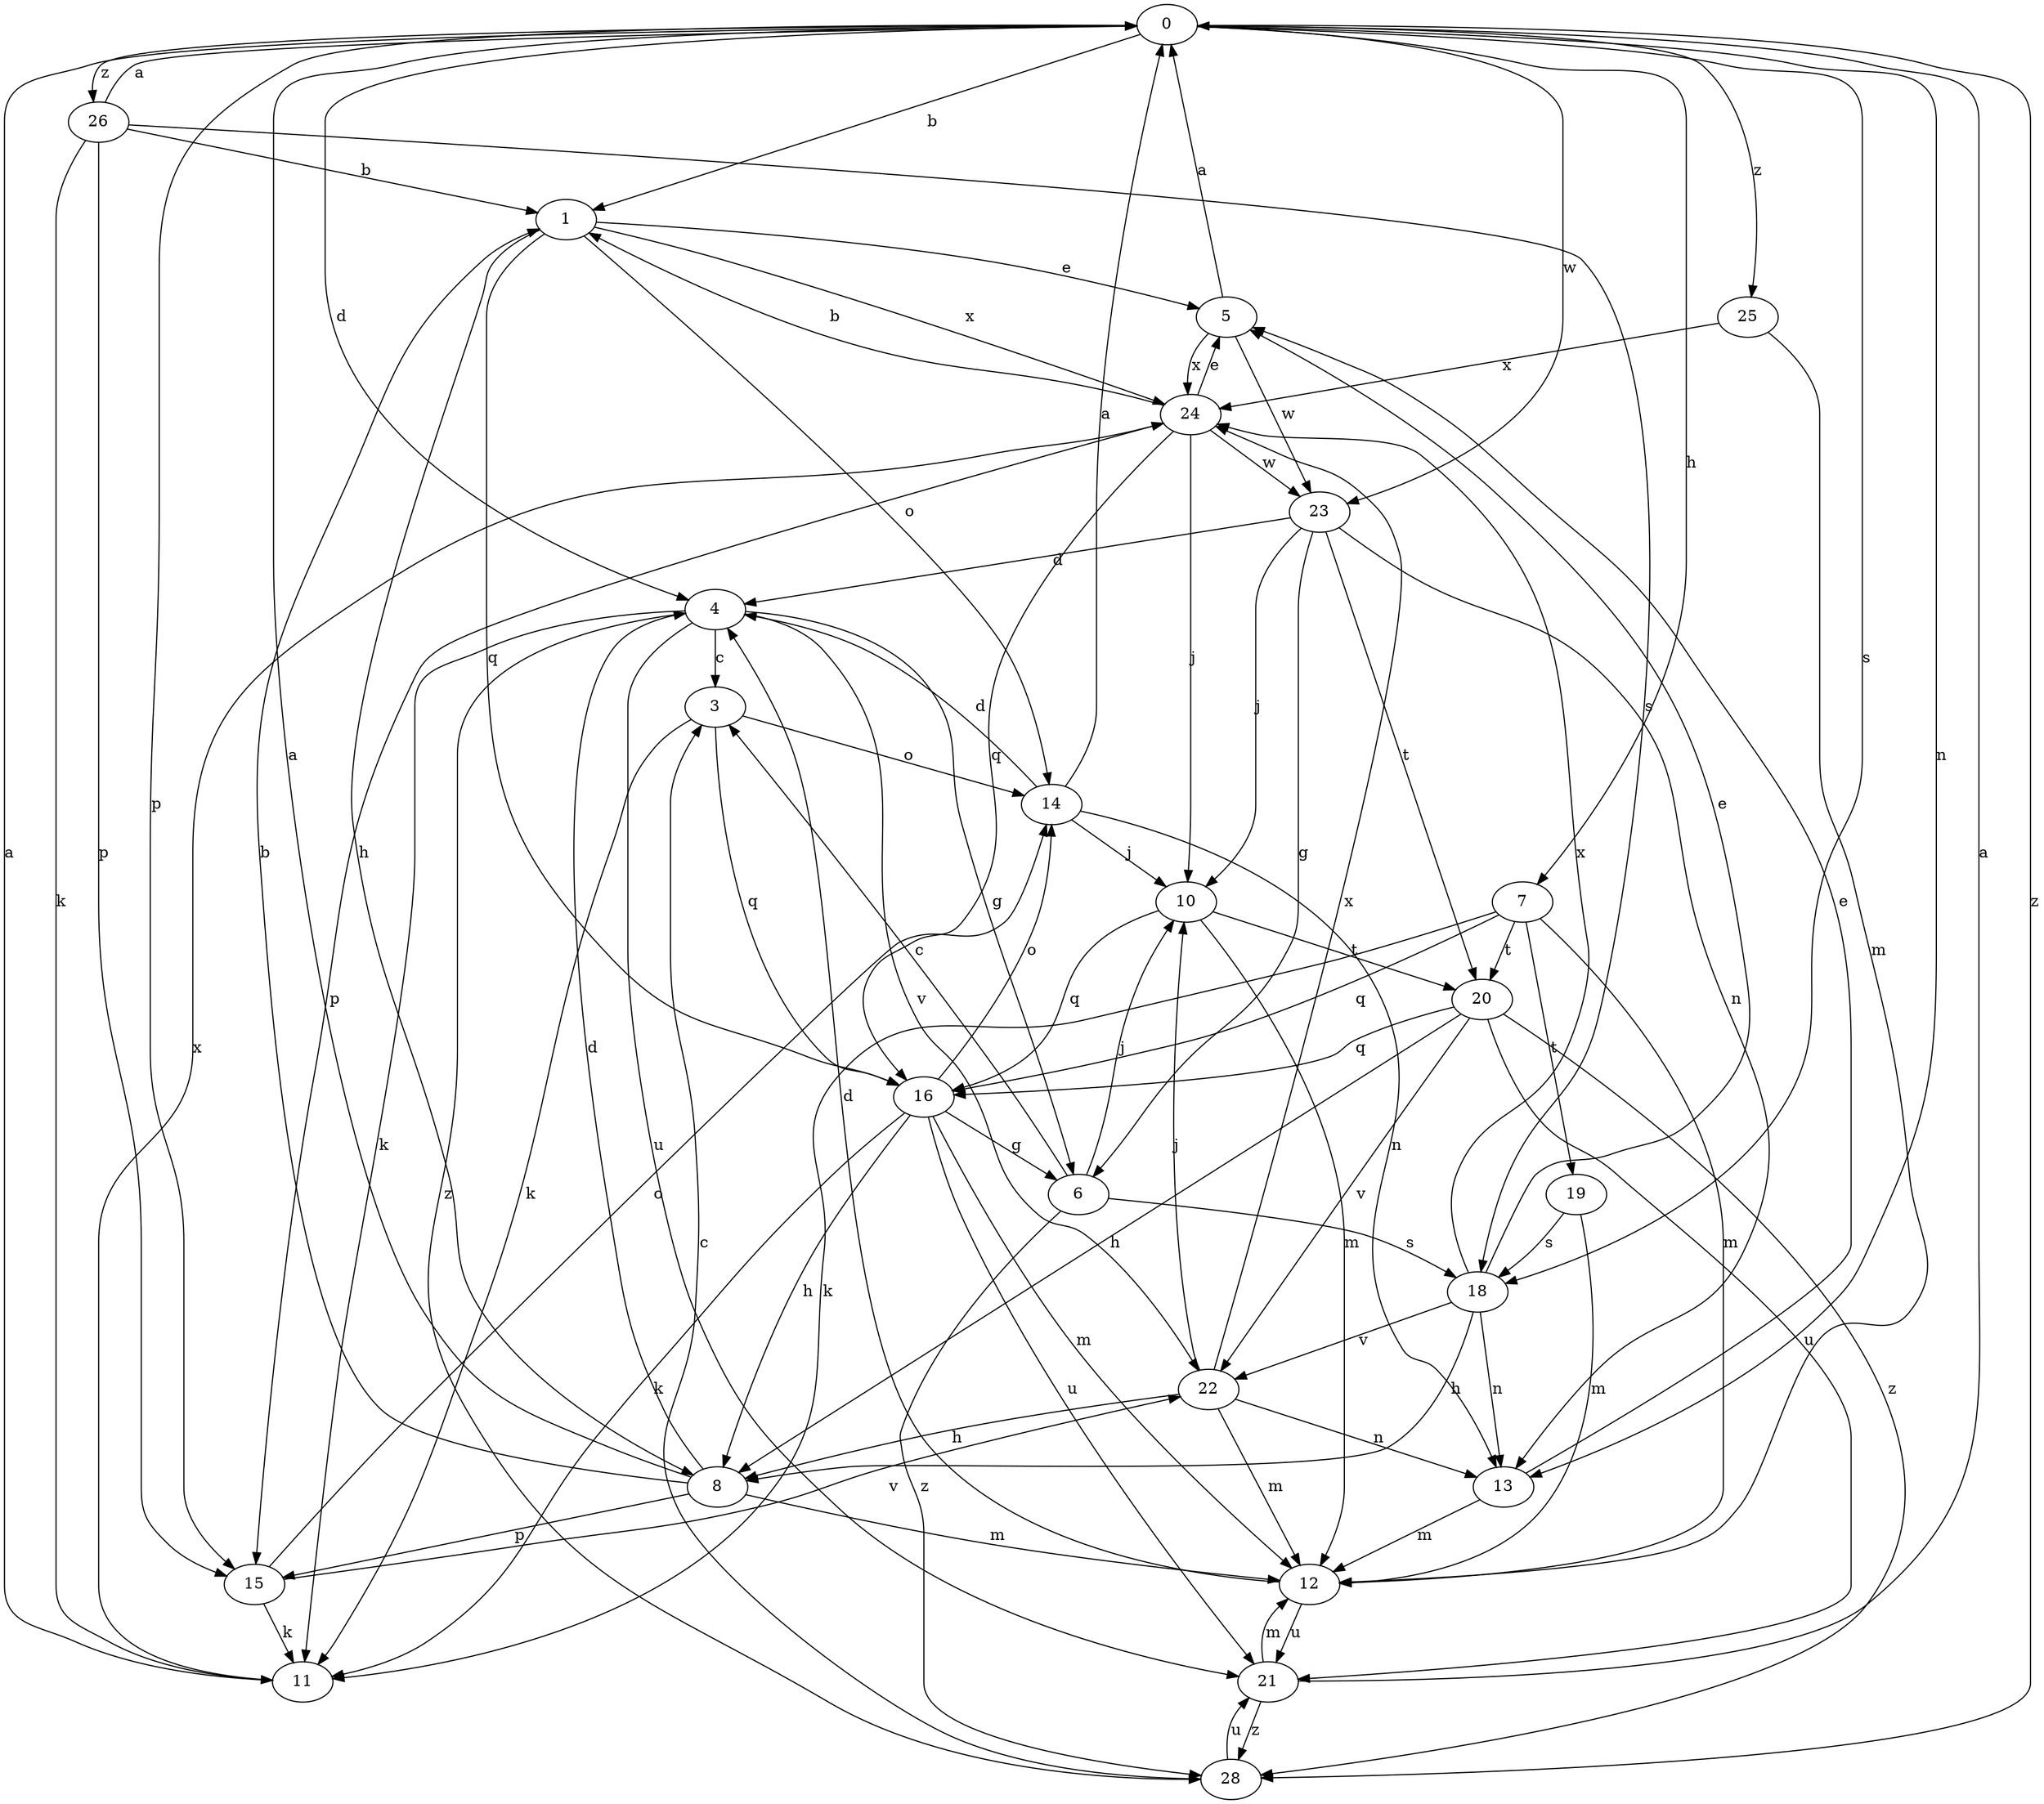 strict digraph  {
0;
1;
3;
4;
5;
6;
7;
8;
10;
11;
12;
13;
14;
15;
16;
18;
19;
20;
21;
22;
23;
24;
25;
26;
28;
0 -> 1  [label=b];
0 -> 4  [label=d];
0 -> 7  [label=h];
0 -> 13  [label=n];
0 -> 15  [label=p];
0 -> 18  [label=s];
0 -> 23  [label=w];
0 -> 25  [label=z];
0 -> 26  [label=z];
0 -> 28  [label=z];
1 -> 5  [label=e];
1 -> 8  [label=h];
1 -> 14  [label=o];
1 -> 16  [label=q];
1 -> 24  [label=x];
3 -> 11  [label=k];
3 -> 14  [label=o];
3 -> 16  [label=q];
4 -> 3  [label=c];
4 -> 6  [label=g];
4 -> 11  [label=k];
4 -> 21  [label=u];
4 -> 22  [label=v];
4 -> 28  [label=z];
5 -> 0  [label=a];
5 -> 23  [label=w];
5 -> 24  [label=x];
6 -> 3  [label=c];
6 -> 10  [label=j];
6 -> 18  [label=s];
6 -> 28  [label=z];
7 -> 11  [label=k];
7 -> 12  [label=m];
7 -> 16  [label=q];
7 -> 19  [label=t];
7 -> 20  [label=t];
8 -> 0  [label=a];
8 -> 1  [label=b];
8 -> 4  [label=d];
8 -> 12  [label=m];
8 -> 15  [label=p];
10 -> 12  [label=m];
10 -> 16  [label=q];
10 -> 20  [label=t];
11 -> 0  [label=a];
11 -> 24  [label=x];
12 -> 4  [label=d];
12 -> 21  [label=u];
13 -> 5  [label=e];
13 -> 12  [label=m];
14 -> 0  [label=a];
14 -> 4  [label=d];
14 -> 10  [label=j];
14 -> 13  [label=n];
15 -> 11  [label=k];
15 -> 14  [label=o];
15 -> 22  [label=v];
16 -> 6  [label=g];
16 -> 8  [label=h];
16 -> 11  [label=k];
16 -> 12  [label=m];
16 -> 14  [label=o];
16 -> 21  [label=u];
18 -> 5  [label=e];
18 -> 8  [label=h];
18 -> 13  [label=n];
18 -> 22  [label=v];
18 -> 24  [label=x];
19 -> 12  [label=m];
19 -> 18  [label=s];
20 -> 8  [label=h];
20 -> 16  [label=q];
20 -> 21  [label=u];
20 -> 22  [label=v];
20 -> 28  [label=z];
21 -> 0  [label=a];
21 -> 12  [label=m];
21 -> 28  [label=z];
22 -> 8  [label=h];
22 -> 10  [label=j];
22 -> 12  [label=m];
22 -> 13  [label=n];
22 -> 24  [label=x];
23 -> 4  [label=d];
23 -> 6  [label=g];
23 -> 10  [label=j];
23 -> 13  [label=n];
23 -> 20  [label=t];
24 -> 1  [label=b];
24 -> 5  [label=e];
24 -> 10  [label=j];
24 -> 15  [label=p];
24 -> 16  [label=q];
24 -> 23  [label=w];
25 -> 12  [label=m];
25 -> 24  [label=x];
26 -> 0  [label=a];
26 -> 1  [label=b];
26 -> 11  [label=k];
26 -> 15  [label=p];
26 -> 18  [label=s];
28 -> 3  [label=c];
28 -> 21  [label=u];
}
